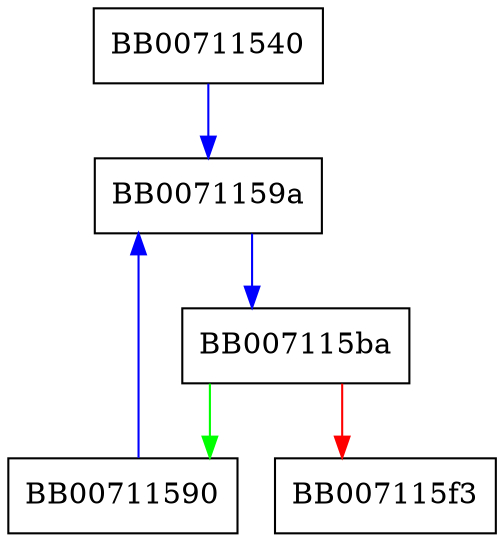 digraph _aesni_encrypt8 {
  node [shape="box"];
  graph [splines=ortho];
  BB00711540 -> BB0071159a [color="blue"];
  BB00711590 -> BB0071159a [color="blue"];
  BB0071159a -> BB007115ba [color="blue"];
  BB007115ba -> BB00711590 [color="green"];
  BB007115ba -> BB007115f3 [color="red"];
}
